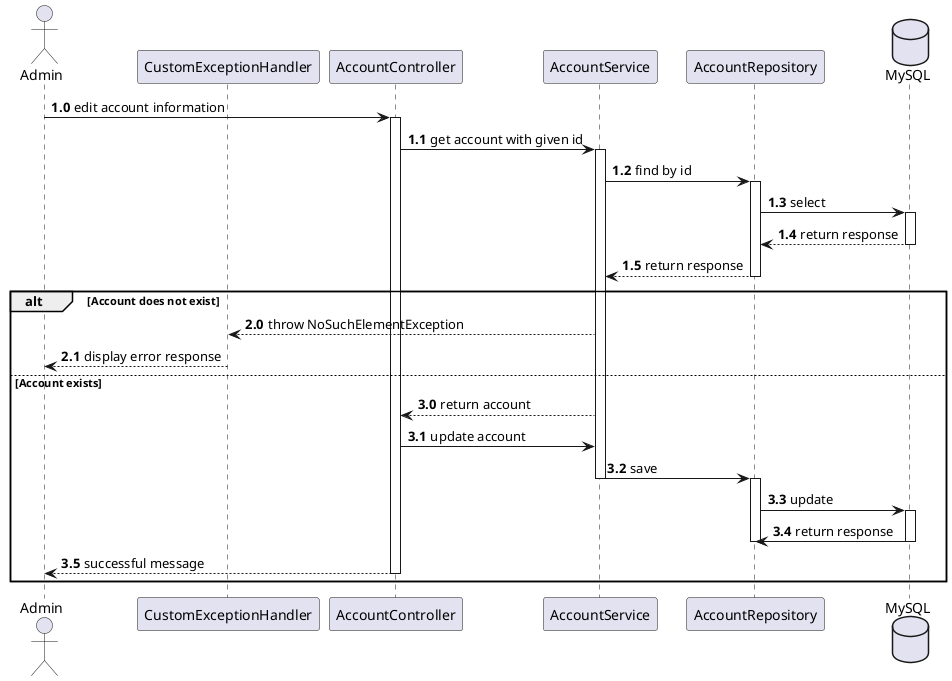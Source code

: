@startuml
Actor Admin
participant CustomExceptionHandler
participant AccountController
participant AccountService
participant AccountRepository
database MySQL

autonumber 1.0
Admin -> AccountController: edit account information
activate AccountController
AccountController -> AccountService: get account with given id

activate AccountService
AccountService -> AccountRepository: find by id


activate AccountRepository
AccountRepository -> MySQL: select

activate MySQL
MySQL --> AccountRepository: return response
deactivate MySQL

AccountRepository --> AccountService: return response
deactivate AccountRepository

autonumber 2.0
alt Account does not exist
    AccountService --> CustomExceptionHandler: throw NoSuchElementException
    CustomExceptionHandler --> Admin: display error response
autonumber 3.0
else Account exists
    AccountService --> AccountController: return account
    AccountController -> AccountService: update account
    AccountService -> AccountRepository: save
    deactivate AccountService

    activate AccountRepository
    AccountRepository -> MySQL: update
    activate MySQL
    MySQL -> AccountRepository: return response
    deactivate MySQL
    deactivate AccountRepository

    AccountController --> Admin: successful message
    deactivate AccountController
    deactivate Admin
end



@enduml